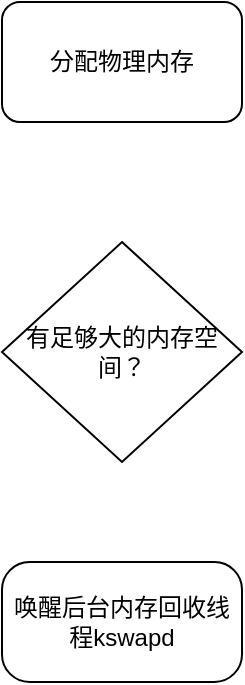 <mxfile version="21.6.5" type="github">
  <diagram name="第 1 页" id="9e4_L4O91o0at85wGMyj">
    <mxGraphModel dx="880" dy="446" grid="1" gridSize="10" guides="1" tooltips="1" connect="1" arrows="1" fold="1" page="1" pageScale="1" pageWidth="827" pageHeight="1169" math="0" shadow="0">
      <root>
        <mxCell id="0" />
        <mxCell id="1" parent="0" />
        <mxCell id="ChDLtsVOBxLUTJ7q2RNu-1" value="分配物理内存" style="rounded=1;whiteSpace=wrap;html=1;" vertex="1" parent="1">
          <mxGeometry x="330" y="80" width="120" height="60" as="geometry" />
        </mxCell>
        <mxCell id="ChDLtsVOBxLUTJ7q2RNu-2" value="有足够大的内存空间？" style="rhombus;whiteSpace=wrap;html=1;" vertex="1" parent="1">
          <mxGeometry x="330" y="200" width="120" height="110" as="geometry" />
        </mxCell>
        <mxCell id="ChDLtsVOBxLUTJ7q2RNu-3" value="唤醒后台内存回收线程kswapd" style="rounded=1;whiteSpace=wrap;html=1;arcSize=23;" vertex="1" parent="1">
          <mxGeometry x="330" y="360" width="120" height="60" as="geometry" />
        </mxCell>
      </root>
    </mxGraphModel>
  </diagram>
</mxfile>
